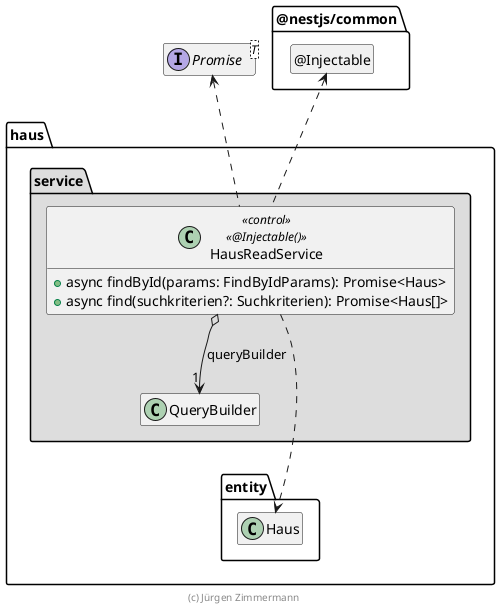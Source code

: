 ' Copyright (C) 2019 - present Juergen Zimmermann, Hochschule Karlsruhe
'
' This program is free software: you can redistribute it and/or modify
' it under the terms of the GNU General Public License as published by
' the Free Software Foundation, either version 3 of the License, or
' (at your option) any later version.
'
' This program is distributed in the hope that it will be useful,
' but WITHOUT ANY WARRANTY; without even the implied warranty of
' MERCHANTABILITY or FITNESS FOR A PARTICULAR PURPOSE.  See the
' GNU General Public License for more details.
'
' You should have received a copy of the GNU General Public License
' along with this program.  If not, see <https://www.gnu.org/licenses/>.

' Preview durch <Alt>d

@startuml Anwendungskern

interface Promise<T>

package @nestjs/common {
  class "@Injectable" as Injectable
  hide Injectable circle
}

package haus {
  package entity {
    class Haus
  }

  package service #DDDDDD {
    class QueryBuilder

    class HausReadService << control >> <<@Injectable()>> {
      + async findById(params: FindByIdParams): Promise<Haus>
      + async find(suchkriterien?: Suchkriterien): Promise<Haus[]>
    }

    HausReadService o--> "1" QueryBuilder: queryBuilder
    HausReadService .up.> Injectable
    HausReadService .up.> Promise
    HausReadService ..> Haus

    QueryBuilder .[hidden].> Haus
  }
}

hide empty members

footer (c) Jürgen Zimmermann

@enduml
